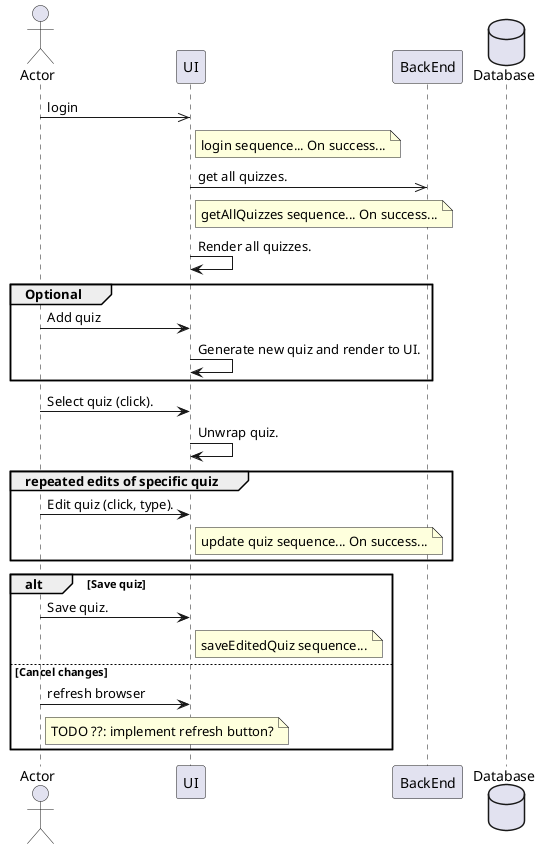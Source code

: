 
@startuml
actor       Actor
participant UI
participant BackEnd
database    Database

Actor ->> UI: login
note right of UI: login sequence... On success...
'note over UI, Database: login sequence... On success...

UI ->> BackEnd: get all quizzes.
note right of UI: getAllQuizzes sequence... On success...
UI -> UI: Render all quizzes.

group Optional
Actor -> UI: Add quiz
UI -> UI: Generate new quiz and render to UI.
end

Actor -> UI: Select quiz (click).
UI -> UI: Unwrap quiz.

group repeated edits of specific quiz
    Actor -> UI: Edit quiz (click, type).
    note right of UI: update quiz sequence... On success...
end

alt Save quiz
    Actor -> UI: Save quiz.
    note right of UI: saveEditedQuiz sequence...
else Cancel changes
    Actor -> UI: refresh browser
note right Actor: TODO ??: implement refresh button?
end


@enduml
